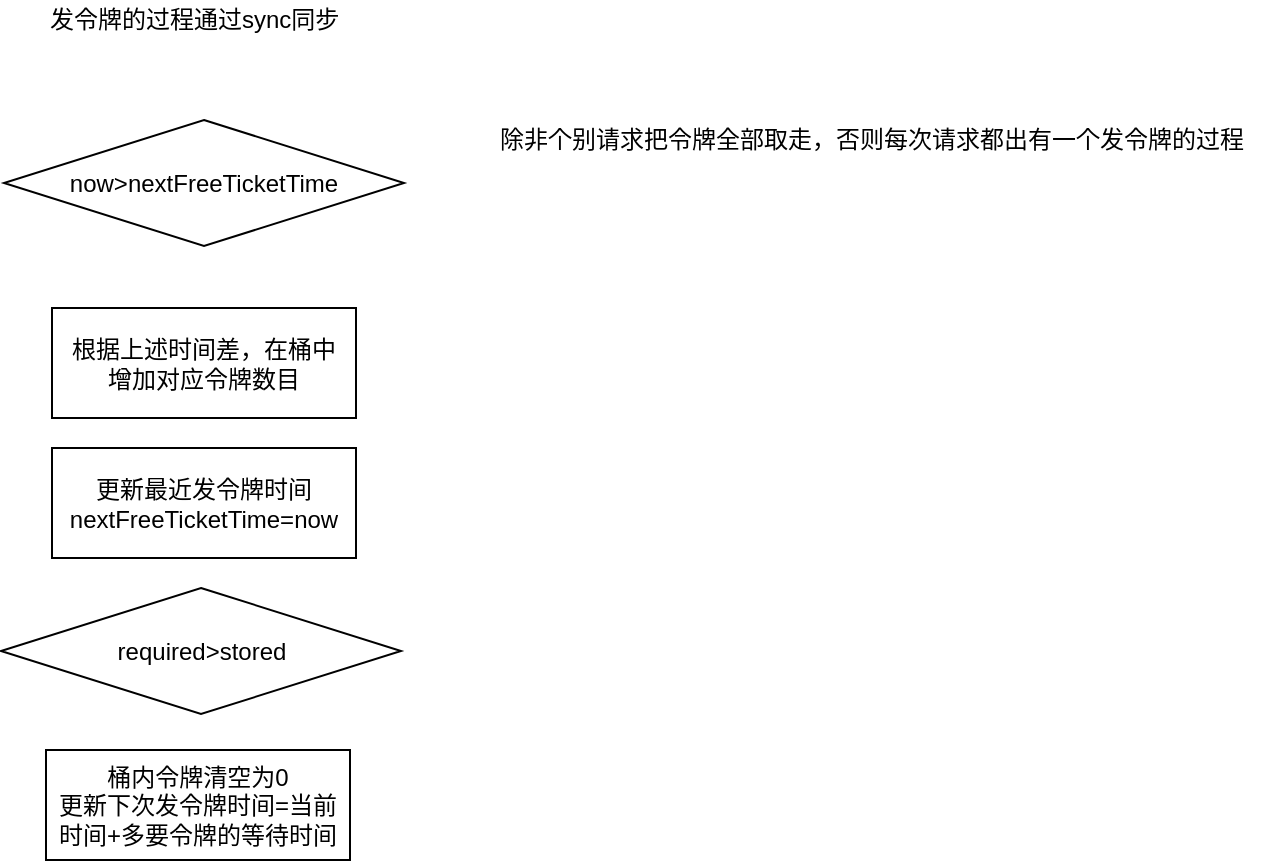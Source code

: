 <mxfile version="12.1.7" type="github" pages="1">
  <diagram id="BlIlwqBDZ2dwoWJCBVmW" name="Page-1">
    <mxGraphModel dx="772" dy="429" grid="0" gridSize="10" guides="1" tooltips="1" connect="1" arrows="1" fold="1" page="0" pageScale="1" pageWidth="827" pageHeight="1169" math="0" shadow="0">
      <root>
        <mxCell id="0"/>
        <mxCell id="1" parent="0"/>
        <mxCell id="ehZDFXviFSveSP2z2rJo-3" value="now&amp;gt;nextFreeTicketTime" style="rhombus;whiteSpace=wrap;html=1;" vertex="1" parent="1">
          <mxGeometry x="152" y="92" width="200" height="63" as="geometry"/>
        </mxCell>
        <mxCell id="ehZDFXviFSveSP2z2rJo-4" value="根据上述时间差，在桶中&lt;br&gt;增加对应令牌数目" style="rounded=0;whiteSpace=wrap;html=1;" vertex="1" parent="1">
          <mxGeometry x="176" y="186" width="152" height="55" as="geometry"/>
        </mxCell>
        <mxCell id="ehZDFXviFSveSP2z2rJo-5" value="更新最近发令牌时间&lt;br&gt;nextFreeTicketTime=now" style="rounded=0;whiteSpace=wrap;html=1;" vertex="1" parent="1">
          <mxGeometry x="176" y="256" width="152" height="55" as="geometry"/>
        </mxCell>
        <mxCell id="ehZDFXviFSveSP2z2rJo-6" value="发令牌的过程通过sync同步" style="text;html=1;resizable=0;points=[];autosize=1;align=left;verticalAlign=top;spacingTop=-4;" vertex="1" parent="1">
          <mxGeometry x="173" y="32" width="155" height="14" as="geometry"/>
        </mxCell>
        <mxCell id="ehZDFXviFSveSP2z2rJo-8" value="除非个别请求把令牌全部取走，否则每次请求都出有一个发令牌的过程" style="text;html=1;resizable=0;points=[];autosize=1;align=left;verticalAlign=top;spacingTop=-4;" vertex="1" parent="1">
          <mxGeometry x="398" y="92" width="382" height="14" as="geometry"/>
        </mxCell>
        <mxCell id="ehZDFXviFSveSP2z2rJo-11" value="required&amp;gt;stored" style="rhombus;whiteSpace=wrap;html=1;" vertex="1" parent="1">
          <mxGeometry x="150.5" y="326" width="200" height="63" as="geometry"/>
        </mxCell>
        <mxCell id="ehZDFXviFSveSP2z2rJo-12" value="桶内令牌清空为0&lt;br&gt;更新下次发令牌时间=当前时间+多要令牌的等待时间" style="rounded=0;whiteSpace=wrap;html=1;" vertex="1" parent="1">
          <mxGeometry x="173" y="407" width="152" height="55" as="geometry"/>
        </mxCell>
      </root>
    </mxGraphModel>
  </diagram>
</mxfile>
